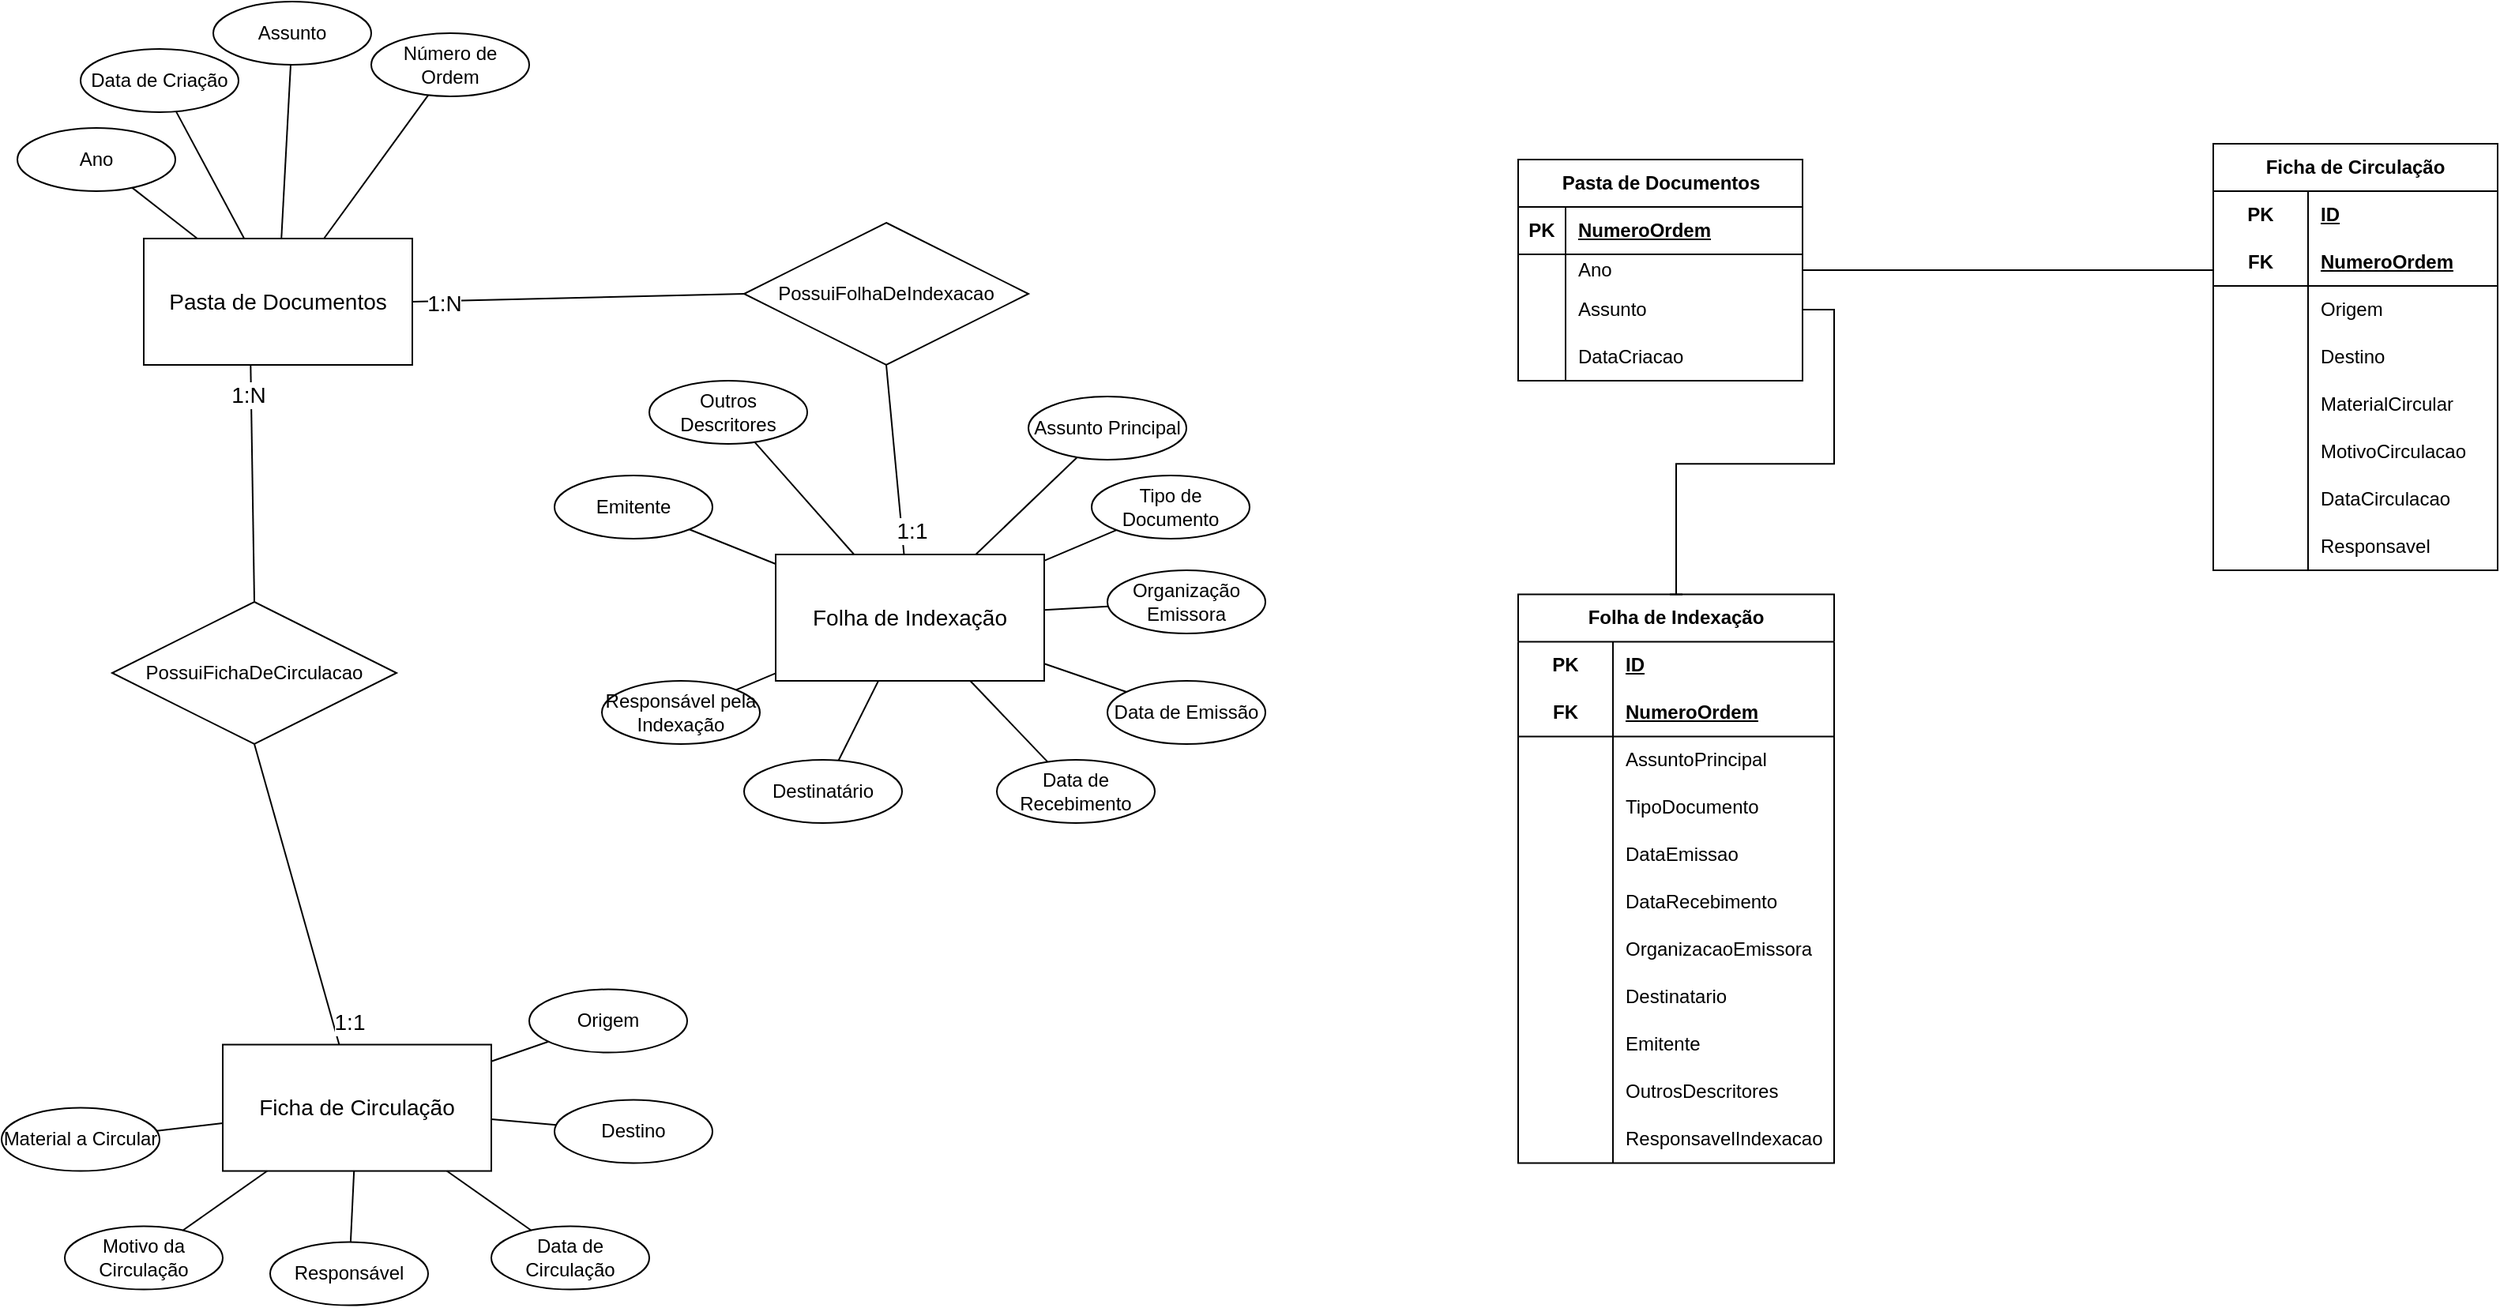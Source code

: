 <mxfile version="21.8.2" type="github">
  <diagram name="Página-1" id="ZbIvkw-Jyo-QXuJjpsvK">
    <mxGraphModel dx="2901" dy="758" grid="1" gridSize="10" guides="1" tooltips="1" connect="1" arrows="1" fold="1" page="1" pageScale="1" pageWidth="827" pageHeight="1169" math="0" shadow="0">
      <root>
        <mxCell id="0" />
        <mxCell id="1" parent="0" />
        <mxCell id="2IS8mfIbqdw9v7S4wZBt-6" value="Pasta de Documentos" style="whiteSpace=wrap;html=1;align=center;fontSize=14;" parent="1" vertex="1">
          <mxGeometry x="-720" y="160" width="170" height="80" as="geometry" />
        </mxCell>
        <mxCell id="2IS8mfIbqdw9v7S4wZBt-11" value="PossuiFichaDeCirculacao" style="shape=rhombus;perimeter=rhombusPerimeter;whiteSpace=wrap;html=1;align=center;" parent="1" vertex="1">
          <mxGeometry x="-740" y="390" width="180" height="90" as="geometry" />
        </mxCell>
        <mxCell id="2IS8mfIbqdw9v7S4wZBt-12" value="Ficha de Circulação" style="whiteSpace=wrap;html=1;align=center;fontSize=14;" parent="1" vertex="1">
          <mxGeometry x="-670" y="670.27" width="170" height="80" as="geometry" />
        </mxCell>
        <mxCell id="2IS8mfIbqdw9v7S4wZBt-13" value="Folha de Indexação" style="whiteSpace=wrap;html=1;align=center;fontSize=14;" parent="1" vertex="1">
          <mxGeometry x="-320" y="360" width="170" height="80" as="geometry" />
        </mxCell>
        <mxCell id="2IS8mfIbqdw9v7S4wZBt-14" value="PossuiFolhaDeIndexacao" style="shape=rhombus;perimeter=rhombusPerimeter;whiteSpace=wrap;html=1;align=center;fontSize=12;" parent="1" vertex="1">
          <mxGeometry x="-340" y="150" width="180" height="90" as="geometry" />
        </mxCell>
        <mxCell id="2IS8mfIbqdw9v7S4wZBt-16" value="" style="endArrow=none;html=1;rounded=0;entryX=0.398;entryY=1.004;entryDx=0;entryDy=0;exitX=0.5;exitY=0;exitDx=0;exitDy=0;entryPerimeter=0;" parent="1" source="2IS8mfIbqdw9v7S4wZBt-11" target="2IS8mfIbqdw9v7S4wZBt-6" edge="1">
          <mxGeometry relative="1" as="geometry">
            <mxPoint x="-440" y="340" as="sourcePoint" />
            <mxPoint x="-280" y="340" as="targetPoint" />
            <Array as="points" />
          </mxGeometry>
        </mxCell>
        <mxCell id="2IS8mfIbqdw9v7S4wZBt-19" value="1:N" style="edgeLabel;html=1;align=center;verticalAlign=middle;resizable=0;points=[];fontSize=14;" parent="2IS8mfIbqdw9v7S4wZBt-16" vertex="1" connectable="0">
          <mxGeometry x="0.752" y="2" relative="1" as="geometry">
            <mxPoint as="offset" />
          </mxGeometry>
        </mxCell>
        <mxCell id="2IS8mfIbqdw9v7S4wZBt-20" value="" style="endArrow=none;html=1;rounded=0;exitX=0.5;exitY=1;exitDx=0;exitDy=0;" parent="1" source="2IS8mfIbqdw9v7S4wZBt-11" target="2IS8mfIbqdw9v7S4wZBt-12" edge="1">
          <mxGeometry relative="1" as="geometry">
            <mxPoint x="-440" y="690" as="sourcePoint" />
            <mxPoint x="-565" y="885" as="targetPoint" />
          </mxGeometry>
        </mxCell>
        <mxCell id="2IS8mfIbqdw9v7S4wZBt-21" value="1:1" style="edgeLabel;html=1;align=center;verticalAlign=middle;resizable=0;points=[];fontSize=14;" parent="2IS8mfIbqdw9v7S4wZBt-20" vertex="1" connectable="0">
          <mxGeometry x="0.808" y="-2" relative="1" as="geometry">
            <mxPoint x="13" y="3" as="offset" />
          </mxGeometry>
        </mxCell>
        <mxCell id="2IS8mfIbqdw9v7S4wZBt-22" value="" style="endArrow=none;html=1;rounded=0;exitX=1;exitY=0.5;exitDx=0;exitDy=0;entryX=0;entryY=0.5;entryDx=0;entryDy=0;" parent="1" source="2IS8mfIbqdw9v7S4wZBt-6" target="2IS8mfIbqdw9v7S4wZBt-14" edge="1">
          <mxGeometry relative="1" as="geometry">
            <mxPoint x="-440" y="340" as="sourcePoint" />
            <mxPoint x="-280" y="340" as="targetPoint" />
          </mxGeometry>
        </mxCell>
        <mxCell id="2IS8mfIbqdw9v7S4wZBt-24" value="1:N" style="edgeLabel;html=1;align=center;verticalAlign=middle;resizable=0;points=[];fontSize=14;" parent="2IS8mfIbqdw9v7S4wZBt-22" vertex="1" connectable="0">
          <mxGeometry x="-0.814" y="-1" relative="1" as="geometry">
            <mxPoint as="offset" />
          </mxGeometry>
        </mxCell>
        <mxCell id="2IS8mfIbqdw9v7S4wZBt-23" value="" style="endArrow=none;html=1;rounded=0;exitX=0.5;exitY=1;exitDx=0;exitDy=0;" parent="1" source="2IS8mfIbqdw9v7S4wZBt-14" target="2IS8mfIbqdw9v7S4wZBt-13" edge="1">
          <mxGeometry relative="1" as="geometry">
            <mxPoint x="-740" y="590" as="sourcePoint" />
            <mxPoint x="-580" y="590" as="targetPoint" />
          </mxGeometry>
        </mxCell>
        <mxCell id="2IS8mfIbqdw9v7S4wZBt-25" value="1:1" style="edgeLabel;html=1;align=center;verticalAlign=middle;resizable=0;points=[];fontSize=14;" parent="2IS8mfIbqdw9v7S4wZBt-23" vertex="1" connectable="0">
          <mxGeometry x="0.743" y="2" relative="1" as="geometry">
            <mxPoint x="4" as="offset" />
          </mxGeometry>
        </mxCell>
        <mxCell id="lQ9DXbdpTsQX_48ZoNqa-3" value="Assunto" style="ellipse;whiteSpace=wrap;html=1;align=center;" parent="1" vertex="1">
          <mxGeometry x="-676" y="10" width="100" height="40" as="geometry" />
        </mxCell>
        <mxCell id="lQ9DXbdpTsQX_48ZoNqa-4" value="Ano" style="ellipse;whiteSpace=wrap;html=1;align=center;" parent="1" vertex="1">
          <mxGeometry x="-800" y="90" width="100" height="40" as="geometry" />
        </mxCell>
        <mxCell id="lQ9DXbdpTsQX_48ZoNqa-5" value="Número de Ordem" style="ellipse;whiteSpace=wrap;html=1;align=center;" parent="1" vertex="1">
          <mxGeometry x="-576" y="30" width="100" height="40" as="geometry" />
        </mxCell>
        <mxCell id="lQ9DXbdpTsQX_48ZoNqa-6" value="Data de Criação" style="ellipse;whiteSpace=wrap;html=1;align=center;" parent="1" vertex="1">
          <mxGeometry x="-760" y="40" width="100" height="40" as="geometry" />
        </mxCell>
        <mxCell id="lQ9DXbdpTsQX_48ZoNqa-10" value="" style="endArrow=none;html=1;rounded=0;" parent="1" source="lQ9DXbdpTsQX_48ZoNqa-5" target="2IS8mfIbqdw9v7S4wZBt-6" edge="1">
          <mxGeometry relative="1" as="geometry">
            <mxPoint x="-20" y="340" as="sourcePoint" />
            <mxPoint x="140" y="340" as="targetPoint" />
          </mxGeometry>
        </mxCell>
        <mxCell id="lQ9DXbdpTsQX_48ZoNqa-11" value="" style="resizable=0;html=1;whiteSpace=wrap;align=left;verticalAlign=bottom;" parent="lQ9DXbdpTsQX_48ZoNqa-10" connectable="0" vertex="1">
          <mxGeometry x="-1" relative="1" as="geometry" />
        </mxCell>
        <mxCell id="lQ9DXbdpTsQX_48ZoNqa-13" value="" style="endArrow=none;html=1;rounded=0;" parent="1" source="lQ9DXbdpTsQX_48ZoNqa-6" target="2IS8mfIbqdw9v7S4wZBt-6" edge="1">
          <mxGeometry relative="1" as="geometry">
            <mxPoint x="-960" y="250" as="sourcePoint" />
            <mxPoint x="-660" y="150" as="targetPoint" />
          </mxGeometry>
        </mxCell>
        <mxCell id="lQ9DXbdpTsQX_48ZoNqa-14" value="" style="endArrow=none;html=1;rounded=0;" parent="1" source="lQ9DXbdpTsQX_48ZoNqa-4" target="2IS8mfIbqdw9v7S4wZBt-6" edge="1">
          <mxGeometry relative="1" as="geometry">
            <mxPoint x="-950" y="260" as="sourcePoint" />
            <mxPoint x="-790" y="260" as="targetPoint" />
          </mxGeometry>
        </mxCell>
        <mxCell id="lQ9DXbdpTsQX_48ZoNqa-15" value="" style="endArrow=none;html=1;rounded=0;" parent="1" source="lQ9DXbdpTsQX_48ZoNqa-3" target="2IS8mfIbqdw9v7S4wZBt-6" edge="1">
          <mxGeometry relative="1" as="geometry">
            <mxPoint x="-930" y="260" as="sourcePoint" />
            <mxPoint x="-770" y="260" as="targetPoint" />
          </mxGeometry>
        </mxCell>
        <mxCell id="lQ9DXbdpTsQX_48ZoNqa-16" value="Material a Circular" style="ellipse;whiteSpace=wrap;html=1;align=center;" parent="1" vertex="1">
          <mxGeometry x="-810" y="710.27" width="100" height="40" as="geometry" />
        </mxCell>
        <mxCell id="lQ9DXbdpTsQX_48ZoNqa-17" value="Origem" style="ellipse;whiteSpace=wrap;html=1;align=center;" parent="1" vertex="1">
          <mxGeometry x="-476" y="635.27" width="100" height="40" as="geometry" />
        </mxCell>
        <mxCell id="lQ9DXbdpTsQX_48ZoNqa-18" value="Destino" style="ellipse;whiteSpace=wrap;html=1;align=center;" parent="1" vertex="1">
          <mxGeometry x="-460" y="705.27" width="100" height="40" as="geometry" />
        </mxCell>
        <mxCell id="lQ9DXbdpTsQX_48ZoNqa-19" value="Responsável" style="ellipse;whiteSpace=wrap;html=1;align=center;" parent="1" vertex="1">
          <mxGeometry x="-640" y="795.27" width="100" height="40" as="geometry" />
        </mxCell>
        <mxCell id="lQ9DXbdpTsQX_48ZoNqa-20" value="Data de Circulação" style="ellipse;whiteSpace=wrap;html=1;align=center;" parent="1" vertex="1">
          <mxGeometry x="-500" y="785.27" width="100" height="40" as="geometry" />
        </mxCell>
        <mxCell id="lQ9DXbdpTsQX_48ZoNqa-21" value="Motivo da Circulação" style="ellipse;whiteSpace=wrap;html=1;align=center;" parent="1" vertex="1">
          <mxGeometry x="-770" y="785.27" width="100" height="40" as="geometry" />
        </mxCell>
        <mxCell id="lQ9DXbdpTsQX_48ZoNqa-22" value="" style="endArrow=none;html=1;rounded=0;" parent="1" source="2IS8mfIbqdw9v7S4wZBt-12" target="lQ9DXbdpTsQX_48ZoNqa-18" edge="1">
          <mxGeometry relative="1" as="geometry">
            <mxPoint x="-300" y="875.27" as="sourcePoint" />
            <mxPoint x="-140" y="875.27" as="targetPoint" />
          </mxGeometry>
        </mxCell>
        <mxCell id="lQ9DXbdpTsQX_48ZoNqa-23" value="" style="endArrow=none;html=1;rounded=0;" parent="1" source="2IS8mfIbqdw9v7S4wZBt-12" target="lQ9DXbdpTsQX_48ZoNqa-20" edge="1">
          <mxGeometry relative="1" as="geometry">
            <mxPoint x="-290" y="885.27" as="sourcePoint" />
            <mxPoint x="-130" y="885.27" as="targetPoint" />
          </mxGeometry>
        </mxCell>
        <mxCell id="lQ9DXbdpTsQX_48ZoNqa-24" value="" style="endArrow=none;html=1;rounded=0;" parent="1" source="2IS8mfIbqdw9v7S4wZBt-12" target="lQ9DXbdpTsQX_48ZoNqa-19" edge="1">
          <mxGeometry relative="1" as="geometry">
            <mxPoint x="-600" y="765.27" as="sourcePoint" />
            <mxPoint x="-120" y="895.27" as="targetPoint" />
          </mxGeometry>
        </mxCell>
        <mxCell id="lQ9DXbdpTsQX_48ZoNqa-25" value="" style="endArrow=none;html=1;rounded=0;" parent="1" source="lQ9DXbdpTsQX_48ZoNqa-16" target="2IS8mfIbqdw9v7S4wZBt-12" edge="1">
          <mxGeometry relative="1" as="geometry">
            <mxPoint x="-270" y="905.27" as="sourcePoint" />
            <mxPoint x="-110" y="905.27" as="targetPoint" />
          </mxGeometry>
        </mxCell>
        <mxCell id="lQ9DXbdpTsQX_48ZoNqa-26" value="" style="endArrow=none;html=1;rounded=0;" parent="1" source="2IS8mfIbqdw9v7S4wZBt-12" target="lQ9DXbdpTsQX_48ZoNqa-21" edge="1">
          <mxGeometry relative="1" as="geometry">
            <mxPoint x="-655" y="895.27" as="sourcePoint" />
            <mxPoint x="-495" y="895.27" as="targetPoint" />
          </mxGeometry>
        </mxCell>
        <mxCell id="lQ9DXbdpTsQX_48ZoNqa-28" value="" style="endArrow=none;html=1;rounded=0;" parent="1" source="2IS8mfIbqdw9v7S4wZBt-12" target="lQ9DXbdpTsQX_48ZoNqa-17" edge="1">
          <mxGeometry relative="1" as="geometry">
            <mxPoint x="-240" y="935.27" as="sourcePoint" />
            <mxPoint x="-80" y="935.27" as="targetPoint" />
          </mxGeometry>
        </mxCell>
        <mxCell id="lQ9DXbdpTsQX_48ZoNqa-29" value="Destinatário" style="ellipse;whiteSpace=wrap;html=1;align=center;" parent="1" vertex="1">
          <mxGeometry x="-340" y="490" width="100" height="40" as="geometry" />
        </mxCell>
        <mxCell id="lQ9DXbdpTsQX_48ZoNqa-30" value="Assunto Principal" style="ellipse;whiteSpace=wrap;html=1;align=center;" parent="1" vertex="1">
          <mxGeometry x="-160" y="260" width="100" height="40" as="geometry" />
        </mxCell>
        <mxCell id="lQ9DXbdpTsQX_48ZoNqa-31" value="Outros Descritores" style="ellipse;whiteSpace=wrap;html=1;align=center;" parent="1" vertex="1">
          <mxGeometry x="-400" y="250" width="100" height="40" as="geometry" />
        </mxCell>
        <mxCell id="lQ9DXbdpTsQX_48ZoNqa-32" value="Data de Recebimento" style="ellipse;whiteSpace=wrap;html=1;align=center;" parent="1" vertex="1">
          <mxGeometry x="-180" y="490" width="100" height="40" as="geometry" />
        </mxCell>
        <mxCell id="lQ9DXbdpTsQX_48ZoNqa-33" value="Responsável pela Indexação" style="ellipse;whiteSpace=wrap;html=1;align=center;" parent="1" vertex="1">
          <mxGeometry x="-430" y="440" width="100" height="40" as="geometry" />
        </mxCell>
        <mxCell id="lQ9DXbdpTsQX_48ZoNqa-34" value="Organização Emissora" style="ellipse;whiteSpace=wrap;html=1;align=center;" parent="1" vertex="1">
          <mxGeometry x="-110" y="370" width="100" height="40" as="geometry" />
        </mxCell>
        <mxCell id="lQ9DXbdpTsQX_48ZoNqa-35" value="Data de Emissão" style="ellipse;whiteSpace=wrap;html=1;align=center;" parent="1" vertex="1">
          <mxGeometry x="-110" y="440" width="100" height="40" as="geometry" />
        </mxCell>
        <mxCell id="lQ9DXbdpTsQX_48ZoNqa-36" value="Emitente" style="ellipse;whiteSpace=wrap;html=1;align=center;" parent="1" vertex="1">
          <mxGeometry x="-460" y="310" width="100" height="40" as="geometry" />
        </mxCell>
        <mxCell id="lQ9DXbdpTsQX_48ZoNqa-37" value="Tipo de Documento" style="ellipse;whiteSpace=wrap;html=1;align=center;" parent="1" vertex="1">
          <mxGeometry x="-120" y="310" width="100" height="40" as="geometry" />
        </mxCell>
        <mxCell id="lQ9DXbdpTsQX_48ZoNqa-38" value="" style="endArrow=none;html=1;rounded=0;" parent="1" source="lQ9DXbdpTsQX_48ZoNqa-31" target="2IS8mfIbqdw9v7S4wZBt-13" edge="1">
          <mxGeometry relative="1" as="geometry">
            <mxPoint x="-260" y="630" as="sourcePoint" />
            <mxPoint x="-100" y="630" as="targetPoint" />
          </mxGeometry>
        </mxCell>
        <mxCell id="lQ9DXbdpTsQX_48ZoNqa-39" value="" style="endArrow=none;html=1;rounded=0;" parent="1" source="lQ9DXbdpTsQX_48ZoNqa-36" target="2IS8mfIbqdw9v7S4wZBt-13" edge="1">
          <mxGeometry relative="1" as="geometry">
            <mxPoint x="-250" y="640" as="sourcePoint" />
            <mxPoint x="-90" y="640" as="targetPoint" />
          </mxGeometry>
        </mxCell>
        <mxCell id="lQ9DXbdpTsQX_48ZoNqa-40" value="" style="endArrow=none;html=1;rounded=0;" parent="1" source="lQ9DXbdpTsQX_48ZoNqa-33" target="2IS8mfIbqdw9v7S4wZBt-13" edge="1">
          <mxGeometry relative="1" as="geometry">
            <mxPoint x="-240" y="650" as="sourcePoint" />
            <mxPoint x="-80" y="650" as="targetPoint" />
          </mxGeometry>
        </mxCell>
        <mxCell id="lQ9DXbdpTsQX_48ZoNqa-41" value="" style="endArrow=none;html=1;rounded=0;" parent="1" source="2IS8mfIbqdw9v7S4wZBt-13" target="lQ9DXbdpTsQX_48ZoNqa-29" edge="1">
          <mxGeometry relative="1" as="geometry">
            <mxPoint x="-230" y="660" as="sourcePoint" />
            <mxPoint x="-70" y="660" as="targetPoint" />
          </mxGeometry>
        </mxCell>
        <mxCell id="lQ9DXbdpTsQX_48ZoNqa-42" value="" style="endArrow=none;html=1;rounded=0;" parent="1" source="2IS8mfIbqdw9v7S4wZBt-13" target="lQ9DXbdpTsQX_48ZoNqa-32" edge="1">
          <mxGeometry relative="1" as="geometry">
            <mxPoint x="-220" y="670" as="sourcePoint" />
            <mxPoint x="-60" y="670" as="targetPoint" />
          </mxGeometry>
        </mxCell>
        <mxCell id="lQ9DXbdpTsQX_48ZoNqa-43" value="" style="endArrow=none;html=1;rounded=0;" parent="1" source="2IS8mfIbqdw9v7S4wZBt-13" target="lQ9DXbdpTsQX_48ZoNqa-37" edge="1">
          <mxGeometry relative="1" as="geometry">
            <mxPoint x="-210" y="680" as="sourcePoint" />
            <mxPoint x="-50" y="680" as="targetPoint" />
          </mxGeometry>
        </mxCell>
        <mxCell id="lQ9DXbdpTsQX_48ZoNqa-44" value="" style="endArrow=none;html=1;rounded=0;" parent="1" source="2IS8mfIbqdw9v7S4wZBt-13" target="lQ9DXbdpTsQX_48ZoNqa-34" edge="1">
          <mxGeometry relative="1" as="geometry">
            <mxPoint x="-200" y="690" as="sourcePoint" />
            <mxPoint x="-40" y="690" as="targetPoint" />
          </mxGeometry>
        </mxCell>
        <mxCell id="lQ9DXbdpTsQX_48ZoNqa-45" value="" style="endArrow=none;html=1;rounded=0;" parent="1" source="2IS8mfIbqdw9v7S4wZBt-13" target="lQ9DXbdpTsQX_48ZoNqa-35" edge="1">
          <mxGeometry relative="1" as="geometry">
            <mxPoint x="-190" y="700" as="sourcePoint" />
            <mxPoint x="-30" y="700" as="targetPoint" />
          </mxGeometry>
        </mxCell>
        <mxCell id="lQ9DXbdpTsQX_48ZoNqa-46" value="" style="endArrow=none;html=1;rounded=0;" parent="1" source="lQ9DXbdpTsQX_48ZoNqa-30" target="2IS8mfIbqdw9v7S4wZBt-13" edge="1">
          <mxGeometry relative="1" as="geometry">
            <mxPoint x="-180" y="710" as="sourcePoint" />
            <mxPoint x="-20" y="710" as="targetPoint" />
          </mxGeometry>
        </mxCell>
        <mxCell id="S2yCGxZD-RbClKBI8AZi-109" value="" style="rounded=0;orthogonalLoop=1;jettySize=auto;html=1;endArrow=baseDash;endFill=0;" edge="1" parent="1" source="S2yCGxZD-RbClKBI8AZi-1">
          <mxGeometry relative="1" as="geometry">
            <mxPoint x="590" y="180" as="targetPoint" />
          </mxGeometry>
        </mxCell>
        <mxCell id="S2yCGxZD-RbClKBI8AZi-1" value="Pasta de Documentos" style="shape=table;startSize=30;container=1;collapsible=1;childLayout=tableLayout;fixedRows=1;rowLines=0;fontStyle=1;align=center;resizeLast=1;html=1;" vertex="1" parent="1">
          <mxGeometry x="150" y="110" width="180" height="140" as="geometry">
            <mxRectangle x="300" y="110" width="70" height="30" as="alternateBounds" />
          </mxGeometry>
        </mxCell>
        <mxCell id="S2yCGxZD-RbClKBI8AZi-2" value="" style="shape=tableRow;horizontal=0;startSize=0;swimlaneHead=0;swimlaneBody=0;fillColor=none;collapsible=0;dropTarget=0;points=[[0,0.5],[1,0.5]];portConstraint=eastwest;top=0;left=0;right=0;bottom=1;" vertex="1" parent="S2yCGxZD-RbClKBI8AZi-1">
          <mxGeometry y="30" width="180" height="30" as="geometry" />
        </mxCell>
        <mxCell id="S2yCGxZD-RbClKBI8AZi-3" value="PK" style="shape=partialRectangle;connectable=0;fillColor=none;top=0;left=0;bottom=0;right=0;fontStyle=1;overflow=hidden;whiteSpace=wrap;html=1;" vertex="1" parent="S2yCGxZD-RbClKBI8AZi-2">
          <mxGeometry width="30" height="30" as="geometry">
            <mxRectangle width="30" height="30" as="alternateBounds" />
          </mxGeometry>
        </mxCell>
        <mxCell id="S2yCGxZD-RbClKBI8AZi-4" value="NumeroOrdem" style="shape=partialRectangle;connectable=0;fillColor=none;top=0;left=0;bottom=0;right=0;align=left;spacingLeft=6;fontStyle=5;overflow=hidden;whiteSpace=wrap;html=1;" vertex="1" parent="S2yCGxZD-RbClKBI8AZi-2">
          <mxGeometry x="30" width="150" height="30" as="geometry">
            <mxRectangle width="150" height="30" as="alternateBounds" />
          </mxGeometry>
        </mxCell>
        <mxCell id="S2yCGxZD-RbClKBI8AZi-5" value="" style="shape=tableRow;horizontal=0;startSize=0;swimlaneHead=0;swimlaneBody=0;fillColor=none;collapsible=0;dropTarget=0;points=[[0,0.5],[1,0.5]];portConstraint=eastwest;top=0;left=0;right=0;bottom=0;" vertex="1" parent="S2yCGxZD-RbClKBI8AZi-1">
          <mxGeometry y="60" width="180" height="20" as="geometry" />
        </mxCell>
        <mxCell id="S2yCGxZD-RbClKBI8AZi-6" value="" style="shape=partialRectangle;connectable=0;fillColor=none;top=0;left=0;bottom=0;right=0;editable=1;overflow=hidden;whiteSpace=wrap;html=1;" vertex="1" parent="S2yCGxZD-RbClKBI8AZi-5">
          <mxGeometry width="30" height="20" as="geometry">
            <mxRectangle width="30" height="20" as="alternateBounds" />
          </mxGeometry>
        </mxCell>
        <mxCell id="S2yCGxZD-RbClKBI8AZi-7" value="Ano" style="shape=partialRectangle;connectable=0;fillColor=none;top=0;left=0;bottom=0;right=0;align=left;spacingLeft=6;overflow=hidden;whiteSpace=wrap;html=1;" vertex="1" parent="S2yCGxZD-RbClKBI8AZi-5">
          <mxGeometry x="30" width="150" height="20" as="geometry">
            <mxRectangle width="150" height="20" as="alternateBounds" />
          </mxGeometry>
        </mxCell>
        <mxCell id="S2yCGxZD-RbClKBI8AZi-8" value="" style="shape=tableRow;horizontal=0;startSize=0;swimlaneHead=0;swimlaneBody=0;fillColor=none;collapsible=0;dropTarget=0;points=[[0,0.5],[1,0.5]];portConstraint=eastwest;top=0;left=0;right=0;bottom=0;" vertex="1" parent="S2yCGxZD-RbClKBI8AZi-1">
          <mxGeometry y="80" width="180" height="30" as="geometry" />
        </mxCell>
        <mxCell id="S2yCGxZD-RbClKBI8AZi-9" value="" style="shape=partialRectangle;connectable=0;fillColor=none;top=0;left=0;bottom=0;right=0;editable=1;overflow=hidden;whiteSpace=wrap;html=1;" vertex="1" parent="S2yCGxZD-RbClKBI8AZi-8">
          <mxGeometry width="30" height="30" as="geometry">
            <mxRectangle width="30" height="30" as="alternateBounds" />
          </mxGeometry>
        </mxCell>
        <mxCell id="S2yCGxZD-RbClKBI8AZi-10" value="Assunto" style="shape=partialRectangle;connectable=0;fillColor=none;top=0;left=0;bottom=0;right=0;align=left;spacingLeft=6;overflow=hidden;whiteSpace=wrap;html=1;" vertex="1" parent="S2yCGxZD-RbClKBI8AZi-8">
          <mxGeometry x="30" width="150" height="30" as="geometry">
            <mxRectangle width="150" height="30" as="alternateBounds" />
          </mxGeometry>
        </mxCell>
        <mxCell id="S2yCGxZD-RbClKBI8AZi-11" value="" style="shape=tableRow;horizontal=0;startSize=0;swimlaneHead=0;swimlaneBody=0;fillColor=none;collapsible=0;dropTarget=0;points=[[0,0.5],[1,0.5]];portConstraint=eastwest;top=0;left=0;right=0;bottom=0;" vertex="1" parent="S2yCGxZD-RbClKBI8AZi-1">
          <mxGeometry y="110" width="180" height="30" as="geometry" />
        </mxCell>
        <mxCell id="S2yCGxZD-RbClKBI8AZi-12" value="" style="shape=partialRectangle;connectable=0;fillColor=none;top=0;left=0;bottom=0;right=0;editable=1;overflow=hidden;whiteSpace=wrap;html=1;" vertex="1" parent="S2yCGxZD-RbClKBI8AZi-11">
          <mxGeometry width="30" height="30" as="geometry">
            <mxRectangle width="30" height="30" as="alternateBounds" />
          </mxGeometry>
        </mxCell>
        <mxCell id="S2yCGxZD-RbClKBI8AZi-13" value="DataCriacao" style="shape=partialRectangle;connectable=0;fillColor=none;top=0;left=0;bottom=0;right=0;align=left;spacingLeft=6;overflow=hidden;whiteSpace=wrap;html=1;" vertex="1" parent="S2yCGxZD-RbClKBI8AZi-11">
          <mxGeometry x="30" width="150" height="30" as="geometry">
            <mxRectangle width="150" height="30" as="alternateBounds" />
          </mxGeometry>
        </mxCell>
        <mxCell id="S2yCGxZD-RbClKBI8AZi-40" value="Folha de Indexação" style="shape=table;startSize=30;container=1;collapsible=1;childLayout=tableLayout;fixedRows=1;rowLines=0;fontStyle=1;align=center;resizeLast=1;html=1;whiteSpace=wrap;" vertex="1" parent="1">
          <mxGeometry x="150" y="385.27" width="200" height="360" as="geometry" />
        </mxCell>
        <mxCell id="S2yCGxZD-RbClKBI8AZi-41" value="" style="shape=tableRow;horizontal=0;startSize=0;swimlaneHead=0;swimlaneBody=0;fillColor=none;collapsible=0;dropTarget=0;points=[[0,0.5],[1,0.5]];portConstraint=eastwest;top=0;left=0;right=0;bottom=0;html=1;" vertex="1" parent="S2yCGxZD-RbClKBI8AZi-40">
          <mxGeometry y="30" width="200" height="30" as="geometry" />
        </mxCell>
        <mxCell id="S2yCGxZD-RbClKBI8AZi-42" value="PK" style="shape=partialRectangle;connectable=0;fillColor=none;top=0;left=0;bottom=0;right=0;fontStyle=1;overflow=hidden;html=1;whiteSpace=wrap;" vertex="1" parent="S2yCGxZD-RbClKBI8AZi-41">
          <mxGeometry width="60" height="30" as="geometry">
            <mxRectangle width="60" height="30" as="alternateBounds" />
          </mxGeometry>
        </mxCell>
        <mxCell id="S2yCGxZD-RbClKBI8AZi-43" value="ID" style="shape=partialRectangle;connectable=0;fillColor=none;top=0;left=0;bottom=0;right=0;align=left;spacingLeft=6;fontStyle=5;overflow=hidden;html=1;whiteSpace=wrap;" vertex="1" parent="S2yCGxZD-RbClKBI8AZi-41">
          <mxGeometry x="60" width="140" height="30" as="geometry">
            <mxRectangle width="140" height="30" as="alternateBounds" />
          </mxGeometry>
        </mxCell>
        <mxCell id="S2yCGxZD-RbClKBI8AZi-44" value="" style="shape=tableRow;horizontal=0;startSize=0;swimlaneHead=0;swimlaneBody=0;fillColor=none;collapsible=0;dropTarget=0;points=[[0,0.5],[1,0.5]];portConstraint=eastwest;top=0;left=0;right=0;bottom=1;html=1;" vertex="1" parent="S2yCGxZD-RbClKBI8AZi-40">
          <mxGeometry y="60" width="200" height="30" as="geometry" />
        </mxCell>
        <mxCell id="S2yCGxZD-RbClKBI8AZi-45" value="FK" style="shape=partialRectangle;connectable=0;fillColor=none;top=0;left=0;bottom=0;right=0;fontStyle=1;overflow=hidden;html=1;whiteSpace=wrap;" vertex="1" parent="S2yCGxZD-RbClKBI8AZi-44">
          <mxGeometry width="60" height="30" as="geometry">
            <mxRectangle width="60" height="30" as="alternateBounds" />
          </mxGeometry>
        </mxCell>
        <mxCell id="S2yCGxZD-RbClKBI8AZi-46" value="NumeroOrdem " style="shape=partialRectangle;connectable=0;fillColor=none;top=0;left=0;bottom=0;right=0;align=left;spacingLeft=6;fontStyle=5;overflow=hidden;html=1;whiteSpace=wrap;" vertex="1" parent="S2yCGxZD-RbClKBI8AZi-44">
          <mxGeometry x="60" width="140" height="30" as="geometry">
            <mxRectangle width="140" height="30" as="alternateBounds" />
          </mxGeometry>
        </mxCell>
        <mxCell id="S2yCGxZD-RbClKBI8AZi-47" value="" style="shape=tableRow;horizontal=0;startSize=0;swimlaneHead=0;swimlaneBody=0;fillColor=none;collapsible=0;dropTarget=0;points=[[0,0.5],[1,0.5]];portConstraint=eastwest;top=0;left=0;right=0;bottom=0;html=1;" vertex="1" parent="S2yCGxZD-RbClKBI8AZi-40">
          <mxGeometry y="90" width="200" height="30" as="geometry" />
        </mxCell>
        <mxCell id="S2yCGxZD-RbClKBI8AZi-48" value="" style="shape=partialRectangle;connectable=0;fillColor=none;top=0;left=0;bottom=0;right=0;editable=1;overflow=hidden;html=1;whiteSpace=wrap;" vertex="1" parent="S2yCGxZD-RbClKBI8AZi-47">
          <mxGeometry width="60" height="30" as="geometry">
            <mxRectangle width="60" height="30" as="alternateBounds" />
          </mxGeometry>
        </mxCell>
        <mxCell id="S2yCGxZD-RbClKBI8AZi-49" value="AssuntoPrincipal" style="shape=partialRectangle;connectable=0;fillColor=none;top=0;left=0;bottom=0;right=0;align=left;spacingLeft=6;overflow=hidden;html=1;whiteSpace=wrap;" vertex="1" parent="S2yCGxZD-RbClKBI8AZi-47">
          <mxGeometry x="60" width="140" height="30" as="geometry">
            <mxRectangle width="140" height="30" as="alternateBounds" />
          </mxGeometry>
        </mxCell>
        <mxCell id="S2yCGxZD-RbClKBI8AZi-50" value="" style="shape=tableRow;horizontal=0;startSize=0;swimlaneHead=0;swimlaneBody=0;fillColor=none;collapsible=0;dropTarget=0;points=[[0,0.5],[1,0.5]];portConstraint=eastwest;top=0;left=0;right=0;bottom=0;html=1;" vertex="1" parent="S2yCGxZD-RbClKBI8AZi-40">
          <mxGeometry y="120" width="200" height="30" as="geometry" />
        </mxCell>
        <mxCell id="S2yCGxZD-RbClKBI8AZi-51" value="" style="shape=partialRectangle;connectable=0;fillColor=none;top=0;left=0;bottom=0;right=0;editable=1;overflow=hidden;html=1;whiteSpace=wrap;" vertex="1" parent="S2yCGxZD-RbClKBI8AZi-50">
          <mxGeometry width="60" height="30" as="geometry">
            <mxRectangle width="60" height="30" as="alternateBounds" />
          </mxGeometry>
        </mxCell>
        <mxCell id="S2yCGxZD-RbClKBI8AZi-52" value="TipoDocumento" style="shape=partialRectangle;connectable=0;fillColor=none;top=0;left=0;bottom=0;right=0;align=left;spacingLeft=6;overflow=hidden;html=1;whiteSpace=wrap;" vertex="1" parent="S2yCGxZD-RbClKBI8AZi-50">
          <mxGeometry x="60" width="140" height="30" as="geometry">
            <mxRectangle width="140" height="30" as="alternateBounds" />
          </mxGeometry>
        </mxCell>
        <mxCell id="S2yCGxZD-RbClKBI8AZi-84" value="" style="shape=tableRow;horizontal=0;startSize=0;swimlaneHead=0;swimlaneBody=0;fillColor=none;collapsible=0;dropTarget=0;points=[[0,0.5],[1,0.5]];portConstraint=eastwest;top=0;left=0;right=0;bottom=0;html=1;" vertex="1" parent="S2yCGxZD-RbClKBI8AZi-40">
          <mxGeometry y="150" width="200" height="30" as="geometry" />
        </mxCell>
        <mxCell id="S2yCGxZD-RbClKBI8AZi-85" value="" style="shape=partialRectangle;connectable=0;fillColor=none;top=0;left=0;bottom=0;right=0;editable=1;overflow=hidden;html=1;whiteSpace=wrap;" vertex="1" parent="S2yCGxZD-RbClKBI8AZi-84">
          <mxGeometry width="60" height="30" as="geometry">
            <mxRectangle width="60" height="30" as="alternateBounds" />
          </mxGeometry>
        </mxCell>
        <mxCell id="S2yCGxZD-RbClKBI8AZi-86" value="DataEmissao" style="shape=partialRectangle;connectable=0;fillColor=none;top=0;left=0;bottom=0;right=0;align=left;spacingLeft=6;overflow=hidden;html=1;whiteSpace=wrap;" vertex="1" parent="S2yCGxZD-RbClKBI8AZi-84">
          <mxGeometry x="60" width="140" height="30" as="geometry">
            <mxRectangle width="140" height="30" as="alternateBounds" />
          </mxGeometry>
        </mxCell>
        <mxCell id="S2yCGxZD-RbClKBI8AZi-87" value="" style="shape=tableRow;horizontal=0;startSize=0;swimlaneHead=0;swimlaneBody=0;fillColor=none;collapsible=0;dropTarget=0;points=[[0,0.5],[1,0.5]];portConstraint=eastwest;top=0;left=0;right=0;bottom=0;html=1;" vertex="1" parent="S2yCGxZD-RbClKBI8AZi-40">
          <mxGeometry y="180" width="200" height="30" as="geometry" />
        </mxCell>
        <mxCell id="S2yCGxZD-RbClKBI8AZi-88" value="" style="shape=partialRectangle;connectable=0;fillColor=none;top=0;left=0;bottom=0;right=0;editable=1;overflow=hidden;html=1;whiteSpace=wrap;" vertex="1" parent="S2yCGxZD-RbClKBI8AZi-87">
          <mxGeometry width="60" height="30" as="geometry">
            <mxRectangle width="60" height="30" as="alternateBounds" />
          </mxGeometry>
        </mxCell>
        <mxCell id="S2yCGxZD-RbClKBI8AZi-89" value="DataRecebimento" style="shape=partialRectangle;connectable=0;fillColor=none;top=0;left=0;bottom=0;right=0;align=left;spacingLeft=6;overflow=hidden;html=1;whiteSpace=wrap;" vertex="1" parent="S2yCGxZD-RbClKBI8AZi-87">
          <mxGeometry x="60" width="140" height="30" as="geometry">
            <mxRectangle width="140" height="30" as="alternateBounds" />
          </mxGeometry>
        </mxCell>
        <mxCell id="S2yCGxZD-RbClKBI8AZi-90" value="" style="shape=tableRow;horizontal=0;startSize=0;swimlaneHead=0;swimlaneBody=0;fillColor=none;collapsible=0;dropTarget=0;points=[[0,0.5],[1,0.5]];portConstraint=eastwest;top=0;left=0;right=0;bottom=0;html=1;" vertex="1" parent="S2yCGxZD-RbClKBI8AZi-40">
          <mxGeometry y="210" width="200" height="30" as="geometry" />
        </mxCell>
        <mxCell id="S2yCGxZD-RbClKBI8AZi-91" value="" style="shape=partialRectangle;connectable=0;fillColor=none;top=0;left=0;bottom=0;right=0;editable=1;overflow=hidden;html=1;whiteSpace=wrap;" vertex="1" parent="S2yCGxZD-RbClKBI8AZi-90">
          <mxGeometry width="60" height="30" as="geometry">
            <mxRectangle width="60" height="30" as="alternateBounds" />
          </mxGeometry>
        </mxCell>
        <mxCell id="S2yCGxZD-RbClKBI8AZi-92" value="OrganizacaoEmissora" style="shape=partialRectangle;connectable=0;fillColor=none;top=0;left=0;bottom=0;right=0;align=left;spacingLeft=6;overflow=hidden;html=1;whiteSpace=wrap;" vertex="1" parent="S2yCGxZD-RbClKBI8AZi-90">
          <mxGeometry x="60" width="140" height="30" as="geometry">
            <mxRectangle width="140" height="30" as="alternateBounds" />
          </mxGeometry>
        </mxCell>
        <mxCell id="S2yCGxZD-RbClKBI8AZi-93" value="" style="shape=tableRow;horizontal=0;startSize=0;swimlaneHead=0;swimlaneBody=0;fillColor=none;collapsible=0;dropTarget=0;points=[[0,0.5],[1,0.5]];portConstraint=eastwest;top=0;left=0;right=0;bottom=0;html=1;" vertex="1" parent="S2yCGxZD-RbClKBI8AZi-40">
          <mxGeometry y="240" width="200" height="30" as="geometry" />
        </mxCell>
        <mxCell id="S2yCGxZD-RbClKBI8AZi-94" value="" style="shape=partialRectangle;connectable=0;fillColor=none;top=0;left=0;bottom=0;right=0;editable=1;overflow=hidden;html=1;whiteSpace=wrap;" vertex="1" parent="S2yCGxZD-RbClKBI8AZi-93">
          <mxGeometry width="60" height="30" as="geometry">
            <mxRectangle width="60" height="30" as="alternateBounds" />
          </mxGeometry>
        </mxCell>
        <mxCell id="S2yCGxZD-RbClKBI8AZi-95" value="Destinatario" style="shape=partialRectangle;connectable=0;fillColor=none;top=0;left=0;bottom=0;right=0;align=left;spacingLeft=6;overflow=hidden;html=1;whiteSpace=wrap;" vertex="1" parent="S2yCGxZD-RbClKBI8AZi-93">
          <mxGeometry x="60" width="140" height="30" as="geometry">
            <mxRectangle width="140" height="30" as="alternateBounds" />
          </mxGeometry>
        </mxCell>
        <mxCell id="S2yCGxZD-RbClKBI8AZi-96" value="" style="shape=tableRow;horizontal=0;startSize=0;swimlaneHead=0;swimlaneBody=0;fillColor=none;collapsible=0;dropTarget=0;points=[[0,0.5],[1,0.5]];portConstraint=eastwest;top=0;left=0;right=0;bottom=0;html=1;" vertex="1" parent="S2yCGxZD-RbClKBI8AZi-40">
          <mxGeometry y="270" width="200" height="30" as="geometry" />
        </mxCell>
        <mxCell id="S2yCGxZD-RbClKBI8AZi-97" value="" style="shape=partialRectangle;connectable=0;fillColor=none;top=0;left=0;bottom=0;right=0;editable=1;overflow=hidden;html=1;whiteSpace=wrap;" vertex="1" parent="S2yCGxZD-RbClKBI8AZi-96">
          <mxGeometry width="60" height="30" as="geometry">
            <mxRectangle width="60" height="30" as="alternateBounds" />
          </mxGeometry>
        </mxCell>
        <mxCell id="S2yCGxZD-RbClKBI8AZi-98" value="Emitente" style="shape=partialRectangle;connectable=0;fillColor=none;top=0;left=0;bottom=0;right=0;align=left;spacingLeft=6;overflow=hidden;html=1;whiteSpace=wrap;" vertex="1" parent="S2yCGxZD-RbClKBI8AZi-96">
          <mxGeometry x="60" width="140" height="30" as="geometry">
            <mxRectangle width="140" height="30" as="alternateBounds" />
          </mxGeometry>
        </mxCell>
        <mxCell id="S2yCGxZD-RbClKBI8AZi-99" value="" style="shape=tableRow;horizontal=0;startSize=0;swimlaneHead=0;swimlaneBody=0;fillColor=none;collapsible=0;dropTarget=0;points=[[0,0.5],[1,0.5]];portConstraint=eastwest;top=0;left=0;right=0;bottom=0;html=1;" vertex="1" parent="S2yCGxZD-RbClKBI8AZi-40">
          <mxGeometry y="300" width="200" height="30" as="geometry" />
        </mxCell>
        <mxCell id="S2yCGxZD-RbClKBI8AZi-100" value="" style="shape=partialRectangle;connectable=0;fillColor=none;top=0;left=0;bottom=0;right=0;editable=1;overflow=hidden;html=1;whiteSpace=wrap;" vertex="1" parent="S2yCGxZD-RbClKBI8AZi-99">
          <mxGeometry width="60" height="30" as="geometry">
            <mxRectangle width="60" height="30" as="alternateBounds" />
          </mxGeometry>
        </mxCell>
        <mxCell id="S2yCGxZD-RbClKBI8AZi-101" value="OutrosDescritores" style="shape=partialRectangle;connectable=0;fillColor=none;top=0;left=0;bottom=0;right=0;align=left;spacingLeft=6;overflow=hidden;html=1;whiteSpace=wrap;" vertex="1" parent="S2yCGxZD-RbClKBI8AZi-99">
          <mxGeometry x="60" width="140" height="30" as="geometry">
            <mxRectangle width="140" height="30" as="alternateBounds" />
          </mxGeometry>
        </mxCell>
        <mxCell id="S2yCGxZD-RbClKBI8AZi-102" value="" style="shape=tableRow;horizontal=0;startSize=0;swimlaneHead=0;swimlaneBody=0;fillColor=none;collapsible=0;dropTarget=0;points=[[0,0.5],[1,0.5]];portConstraint=eastwest;top=0;left=0;right=0;bottom=0;html=1;" vertex="1" parent="S2yCGxZD-RbClKBI8AZi-40">
          <mxGeometry y="330" width="200" height="30" as="geometry" />
        </mxCell>
        <mxCell id="S2yCGxZD-RbClKBI8AZi-103" value="" style="shape=partialRectangle;connectable=0;fillColor=none;top=0;left=0;bottom=0;right=0;editable=1;overflow=hidden;html=1;whiteSpace=wrap;" vertex="1" parent="S2yCGxZD-RbClKBI8AZi-102">
          <mxGeometry width="60" height="30" as="geometry">
            <mxRectangle width="60" height="30" as="alternateBounds" />
          </mxGeometry>
        </mxCell>
        <mxCell id="S2yCGxZD-RbClKBI8AZi-104" value="ResponsavelIndexacao" style="shape=partialRectangle;connectable=0;fillColor=none;top=0;left=0;bottom=0;right=0;align=left;spacingLeft=6;overflow=hidden;html=1;whiteSpace=wrap;" vertex="1" parent="S2yCGxZD-RbClKBI8AZi-102">
          <mxGeometry x="60" width="140" height="30" as="geometry">
            <mxRectangle width="140" height="30" as="alternateBounds" />
          </mxGeometry>
        </mxCell>
        <mxCell id="S2yCGxZD-RbClKBI8AZi-53" value="Ficha de Circulação" style="shape=table;startSize=30;container=1;collapsible=1;childLayout=tableLayout;fixedRows=1;rowLines=0;fontStyle=1;align=center;resizeLast=1;html=1;whiteSpace=wrap;" vertex="1" parent="1">
          <mxGeometry x="590" y="100" width="180" height="270" as="geometry" />
        </mxCell>
        <mxCell id="S2yCGxZD-RbClKBI8AZi-54" value="" style="shape=tableRow;horizontal=0;startSize=0;swimlaneHead=0;swimlaneBody=0;fillColor=none;collapsible=0;dropTarget=0;points=[[0,0.5],[1,0.5]];portConstraint=eastwest;top=0;left=0;right=0;bottom=0;html=1;" vertex="1" parent="S2yCGxZD-RbClKBI8AZi-53">
          <mxGeometry y="30" width="180" height="30" as="geometry" />
        </mxCell>
        <mxCell id="S2yCGxZD-RbClKBI8AZi-55" value="PK" style="shape=partialRectangle;connectable=0;fillColor=none;top=0;left=0;bottom=0;right=0;fontStyle=1;overflow=hidden;html=1;whiteSpace=wrap;" vertex="1" parent="S2yCGxZD-RbClKBI8AZi-54">
          <mxGeometry width="60" height="30" as="geometry">
            <mxRectangle width="60" height="30" as="alternateBounds" />
          </mxGeometry>
        </mxCell>
        <mxCell id="S2yCGxZD-RbClKBI8AZi-56" value="ID" style="shape=partialRectangle;connectable=0;fillColor=none;top=0;left=0;bottom=0;right=0;align=left;spacingLeft=6;fontStyle=5;overflow=hidden;html=1;whiteSpace=wrap;" vertex="1" parent="S2yCGxZD-RbClKBI8AZi-54">
          <mxGeometry x="60" width="120" height="30" as="geometry">
            <mxRectangle width="120" height="30" as="alternateBounds" />
          </mxGeometry>
        </mxCell>
        <mxCell id="S2yCGxZD-RbClKBI8AZi-57" value="" style="shape=tableRow;horizontal=0;startSize=0;swimlaneHead=0;swimlaneBody=0;fillColor=none;collapsible=0;dropTarget=0;points=[[0,0.5],[1,0.5]];portConstraint=eastwest;top=0;left=0;right=0;bottom=1;html=1;" vertex="1" parent="S2yCGxZD-RbClKBI8AZi-53">
          <mxGeometry y="60" width="180" height="30" as="geometry" />
        </mxCell>
        <mxCell id="S2yCGxZD-RbClKBI8AZi-58" value="FK" style="shape=partialRectangle;connectable=0;fillColor=none;top=0;left=0;bottom=0;right=0;fontStyle=1;overflow=hidden;html=1;whiteSpace=wrap;" vertex="1" parent="S2yCGxZD-RbClKBI8AZi-57">
          <mxGeometry width="60" height="30" as="geometry">
            <mxRectangle width="60" height="30" as="alternateBounds" />
          </mxGeometry>
        </mxCell>
        <mxCell id="S2yCGxZD-RbClKBI8AZi-59" value="NumeroOrdem " style="shape=partialRectangle;connectable=0;fillColor=none;top=0;left=0;bottom=0;right=0;align=left;spacingLeft=6;fontStyle=5;overflow=hidden;html=1;whiteSpace=wrap;" vertex="1" parent="S2yCGxZD-RbClKBI8AZi-57">
          <mxGeometry x="60" width="120" height="30" as="geometry">
            <mxRectangle width="120" height="30" as="alternateBounds" />
          </mxGeometry>
        </mxCell>
        <mxCell id="S2yCGxZD-RbClKBI8AZi-60" value="" style="shape=tableRow;horizontal=0;startSize=0;swimlaneHead=0;swimlaneBody=0;fillColor=none;collapsible=0;dropTarget=0;points=[[0,0.5],[1,0.5]];portConstraint=eastwest;top=0;left=0;right=0;bottom=0;html=1;" vertex="1" parent="S2yCGxZD-RbClKBI8AZi-53">
          <mxGeometry y="90" width="180" height="30" as="geometry" />
        </mxCell>
        <mxCell id="S2yCGxZD-RbClKBI8AZi-61" value="" style="shape=partialRectangle;connectable=0;fillColor=none;top=0;left=0;bottom=0;right=0;editable=1;overflow=hidden;html=1;whiteSpace=wrap;" vertex="1" parent="S2yCGxZD-RbClKBI8AZi-60">
          <mxGeometry width="60" height="30" as="geometry">
            <mxRectangle width="60" height="30" as="alternateBounds" />
          </mxGeometry>
        </mxCell>
        <mxCell id="S2yCGxZD-RbClKBI8AZi-62" value="Origem" style="shape=partialRectangle;connectable=0;fillColor=none;top=0;left=0;bottom=0;right=0;align=left;spacingLeft=6;overflow=hidden;html=1;whiteSpace=wrap;" vertex="1" parent="S2yCGxZD-RbClKBI8AZi-60">
          <mxGeometry x="60" width="120" height="30" as="geometry">
            <mxRectangle width="120" height="30" as="alternateBounds" />
          </mxGeometry>
        </mxCell>
        <mxCell id="S2yCGxZD-RbClKBI8AZi-63" value="" style="shape=tableRow;horizontal=0;startSize=0;swimlaneHead=0;swimlaneBody=0;fillColor=none;collapsible=0;dropTarget=0;points=[[0,0.5],[1,0.5]];portConstraint=eastwest;top=0;left=0;right=0;bottom=0;html=1;" vertex="1" parent="S2yCGxZD-RbClKBI8AZi-53">
          <mxGeometry y="120" width="180" height="30" as="geometry" />
        </mxCell>
        <mxCell id="S2yCGxZD-RbClKBI8AZi-64" value="" style="shape=partialRectangle;connectable=0;fillColor=none;top=0;left=0;bottom=0;right=0;editable=1;overflow=hidden;html=1;whiteSpace=wrap;" vertex="1" parent="S2yCGxZD-RbClKBI8AZi-63">
          <mxGeometry width="60" height="30" as="geometry">
            <mxRectangle width="60" height="30" as="alternateBounds" />
          </mxGeometry>
        </mxCell>
        <mxCell id="S2yCGxZD-RbClKBI8AZi-65" value="Destino" style="shape=partialRectangle;connectable=0;fillColor=none;top=0;left=0;bottom=0;right=0;align=left;spacingLeft=6;overflow=hidden;html=1;whiteSpace=wrap;" vertex="1" parent="S2yCGxZD-RbClKBI8AZi-63">
          <mxGeometry x="60" width="120" height="30" as="geometry">
            <mxRectangle width="120" height="30" as="alternateBounds" />
          </mxGeometry>
        </mxCell>
        <mxCell id="S2yCGxZD-RbClKBI8AZi-69" value="" style="shape=tableRow;horizontal=0;startSize=0;swimlaneHead=0;swimlaneBody=0;fillColor=none;collapsible=0;dropTarget=0;points=[[0,0.5],[1,0.5]];portConstraint=eastwest;top=0;left=0;right=0;bottom=0;html=1;" vertex="1" parent="S2yCGxZD-RbClKBI8AZi-53">
          <mxGeometry y="150" width="180" height="30" as="geometry" />
        </mxCell>
        <mxCell id="S2yCGxZD-RbClKBI8AZi-70" value="" style="shape=partialRectangle;connectable=0;fillColor=none;top=0;left=0;bottom=0;right=0;editable=1;overflow=hidden;html=1;whiteSpace=wrap;" vertex="1" parent="S2yCGxZD-RbClKBI8AZi-69">
          <mxGeometry width="60" height="30" as="geometry">
            <mxRectangle width="60" height="30" as="alternateBounds" />
          </mxGeometry>
        </mxCell>
        <mxCell id="S2yCGxZD-RbClKBI8AZi-71" value="MaterialCircular" style="shape=partialRectangle;connectable=0;fillColor=none;top=0;left=0;bottom=0;right=0;align=left;spacingLeft=6;overflow=hidden;html=1;whiteSpace=wrap;" vertex="1" parent="S2yCGxZD-RbClKBI8AZi-69">
          <mxGeometry x="60" width="120" height="30" as="geometry">
            <mxRectangle width="120" height="30" as="alternateBounds" />
          </mxGeometry>
        </mxCell>
        <mxCell id="S2yCGxZD-RbClKBI8AZi-72" value="" style="shape=tableRow;horizontal=0;startSize=0;swimlaneHead=0;swimlaneBody=0;fillColor=none;collapsible=0;dropTarget=0;points=[[0,0.5],[1,0.5]];portConstraint=eastwest;top=0;left=0;right=0;bottom=0;html=1;" vertex="1" parent="S2yCGxZD-RbClKBI8AZi-53">
          <mxGeometry y="180" width="180" height="30" as="geometry" />
        </mxCell>
        <mxCell id="S2yCGxZD-RbClKBI8AZi-73" value="" style="shape=partialRectangle;connectable=0;fillColor=none;top=0;left=0;bottom=0;right=0;editable=1;overflow=hidden;html=1;whiteSpace=wrap;" vertex="1" parent="S2yCGxZD-RbClKBI8AZi-72">
          <mxGeometry width="60" height="30" as="geometry">
            <mxRectangle width="60" height="30" as="alternateBounds" />
          </mxGeometry>
        </mxCell>
        <mxCell id="S2yCGxZD-RbClKBI8AZi-74" value="MotivoCirculacao" style="shape=partialRectangle;connectable=0;fillColor=none;top=0;left=0;bottom=0;right=0;align=left;spacingLeft=6;overflow=hidden;html=1;whiteSpace=wrap;" vertex="1" parent="S2yCGxZD-RbClKBI8AZi-72">
          <mxGeometry x="60" width="120" height="30" as="geometry">
            <mxRectangle width="120" height="30" as="alternateBounds" />
          </mxGeometry>
        </mxCell>
        <mxCell id="S2yCGxZD-RbClKBI8AZi-75" value="" style="shape=tableRow;horizontal=0;startSize=0;swimlaneHead=0;swimlaneBody=0;fillColor=none;collapsible=0;dropTarget=0;points=[[0,0.5],[1,0.5]];portConstraint=eastwest;top=0;left=0;right=0;bottom=0;html=1;" vertex="1" parent="S2yCGxZD-RbClKBI8AZi-53">
          <mxGeometry y="210" width="180" height="30" as="geometry" />
        </mxCell>
        <mxCell id="S2yCGxZD-RbClKBI8AZi-76" value="" style="shape=partialRectangle;connectable=0;fillColor=none;top=0;left=0;bottom=0;right=0;editable=1;overflow=hidden;html=1;whiteSpace=wrap;" vertex="1" parent="S2yCGxZD-RbClKBI8AZi-75">
          <mxGeometry width="60" height="30" as="geometry">
            <mxRectangle width="60" height="30" as="alternateBounds" />
          </mxGeometry>
        </mxCell>
        <mxCell id="S2yCGxZD-RbClKBI8AZi-77" value="DataCirculacao" style="shape=partialRectangle;connectable=0;fillColor=none;top=0;left=0;bottom=0;right=0;align=left;spacingLeft=6;overflow=hidden;html=1;whiteSpace=wrap;" vertex="1" parent="S2yCGxZD-RbClKBI8AZi-75">
          <mxGeometry x="60" width="120" height="30" as="geometry">
            <mxRectangle width="120" height="30" as="alternateBounds" />
          </mxGeometry>
        </mxCell>
        <mxCell id="S2yCGxZD-RbClKBI8AZi-78" value="" style="shape=tableRow;horizontal=0;startSize=0;swimlaneHead=0;swimlaneBody=0;fillColor=none;collapsible=0;dropTarget=0;points=[[0,0.5],[1,0.5]];portConstraint=eastwest;top=0;left=0;right=0;bottom=0;html=1;" vertex="1" parent="S2yCGxZD-RbClKBI8AZi-53">
          <mxGeometry y="240" width="180" height="30" as="geometry" />
        </mxCell>
        <mxCell id="S2yCGxZD-RbClKBI8AZi-79" value="" style="shape=partialRectangle;connectable=0;fillColor=none;top=0;left=0;bottom=0;right=0;editable=1;overflow=hidden;html=1;whiteSpace=wrap;" vertex="1" parent="S2yCGxZD-RbClKBI8AZi-78">
          <mxGeometry width="60" height="30" as="geometry">
            <mxRectangle width="60" height="30" as="alternateBounds" />
          </mxGeometry>
        </mxCell>
        <mxCell id="S2yCGxZD-RbClKBI8AZi-80" value="Responsavel" style="shape=partialRectangle;connectable=0;fillColor=none;top=0;left=0;bottom=0;right=0;align=left;spacingLeft=6;overflow=hidden;html=1;whiteSpace=wrap;" vertex="1" parent="S2yCGxZD-RbClKBI8AZi-78">
          <mxGeometry x="60" width="120" height="30" as="geometry">
            <mxRectangle width="120" height="30" as="alternateBounds" />
          </mxGeometry>
        </mxCell>
        <mxCell id="S2yCGxZD-RbClKBI8AZi-113" style="edgeStyle=orthogonalEdgeStyle;rounded=0;orthogonalLoop=1;jettySize=auto;html=1;endArrow=baseDash;endFill=0;" edge="1" parent="1" source="S2yCGxZD-RbClKBI8AZi-8" target="S2yCGxZD-RbClKBI8AZi-40">
          <mxGeometry relative="1" as="geometry" />
        </mxCell>
      </root>
    </mxGraphModel>
  </diagram>
</mxfile>
